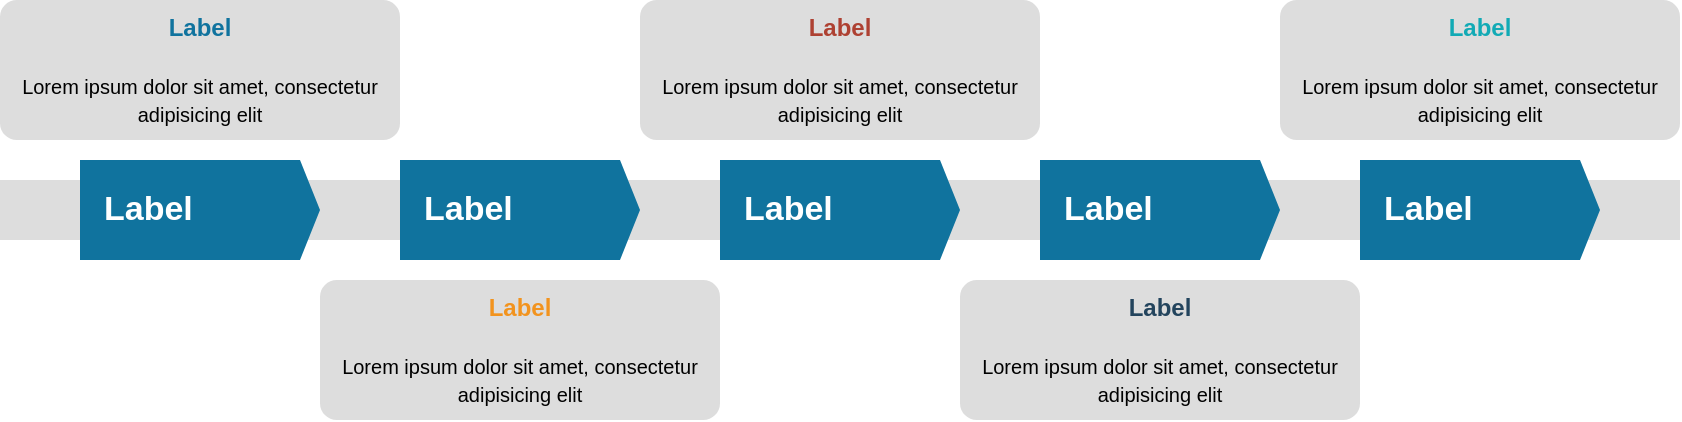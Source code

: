 <mxfile version="10.9.2" type="github"><diagram name="Page-1" id="d9b1e647-80fa-b4a2-5024-87a742678bcc"><mxGraphModel dx="1072" dy="570" grid="1" gridSize="10" guides="1" tooltips="1" connect="1" arrows="1" fold="1" page="1" pageScale="1" pageWidth="1100" pageHeight="850" background="#ffffff" math="0" shadow="0"><root><mxCell id="0"/><mxCell id="1" parent="0"/><mxCell id="bgORaAebS3ZOclzNAUPu-40" value="" style="fillColor=#dddddd;rounded=0;strokeColor=none;" vertex="1" parent="1"><mxGeometry x="20" y="120" width="840" height="30" as="geometry"/></mxCell><mxCell id="bgORaAebS3ZOclzNAUPu-41" value="Label" style="shape=mxgraph.infographic.ribbonSimple;notch1=0;notch2=10;notch=0;html=1;fillColor=#10739E;strokeColor=none;shadow=0;fontSize=17;fontColor=#FFFFFF;align=left;spacingLeft=10;fontStyle=1;" vertex="1" parent="1"><mxGeometry x="60" y="110" width="120" height="50" as="geometry"/></mxCell><mxCell id="bgORaAebS3ZOclzNAUPu-42" value="Label" style="shape=mxgraph.infographic.ribbonSimple;notch1=0;notch2=10;notch=0;html=1;fillColor=#10739E;strokeColor=none;shadow=0;fontSize=17;fontColor=#FFFFFF;align=left;spacingLeft=10;fontStyle=1;" vertex="1" parent="1"><mxGeometry x="220" y="110" width="120" height="50" as="geometry"/></mxCell><mxCell id="bgORaAebS3ZOclzNAUPu-43" value="Label" style="shape=mxgraph.infographic.ribbonSimple;notch1=0;notch2=10;notch=0;html=1;fillColor=#10739E;strokeColor=none;shadow=0;fontSize=17;fontColor=#FFFFFF;align=left;spacingLeft=10;fontStyle=1;" vertex="1" parent="1"><mxGeometry x="380" y="110" width="120" height="50" as="geometry"/></mxCell><mxCell id="bgORaAebS3ZOclzNAUPu-44" value="Label" style="shape=mxgraph.infographic.ribbonSimple;notch1=0;notch2=10;notch=0;html=1;fillColor=#10739E;strokeColor=none;shadow=0;fontSize=17;fontColor=#FFFFFF;align=left;spacingLeft=10;fontStyle=1;" vertex="1" parent="1"><mxGeometry x="540" y="110" width="120" height="50" as="geometry"/></mxCell><mxCell id="bgORaAebS3ZOclzNAUPu-45" value="Label" style="shape=mxgraph.infographic.ribbonSimple;notch1=0;notch2=10;notch=0;html=1;fillColor=#10739E;strokeColor=none;shadow=0;fontSize=17;fontColor=#FFFFFF;align=left;spacingLeft=10;fontStyle=1;" vertex="1" parent="1"><mxGeometry x="700" y="110" width="120" height="50" as="geometry"/></mxCell><mxCell id="bgORaAebS3ZOclzNAUPu-46" value="&lt;font style=&quot;font-size: 10px&quot;&gt;&lt;font style=&quot;font-size: 12px&quot; color=&quot;#10739E&quot;&gt;&lt;b&gt;Label&lt;/b&gt;&lt;/font&gt;&lt;br&gt;&lt;br&gt;&lt;font size=&quot;1&quot;&gt;Lorem ipsum dolor sit amet, consectetur adipisicing elit&lt;/font&gt;&lt;/font&gt;" style="rounded=1;strokeColor=none;fillColor=#DDDDDD;align=center;arcSize=12;verticalAlign=top;whiteSpace=wrap;html=1;fontSize=12;" vertex="1" parent="1"><mxGeometry x="20" y="30" width="200" height="70" as="geometry"/></mxCell><mxCell id="bgORaAebS3ZOclzNAUPu-47" value="&lt;font style=&quot;font-size: 10px&quot;&gt;&lt;font style=&quot;font-size: 12px&quot; color=&quot;#F2931E&quot;&gt;&lt;b&gt;Label&lt;/b&gt;&lt;/font&gt;&lt;br&gt;&lt;br&gt;&lt;font size=&quot;1&quot;&gt;Lorem ipsum dolor sit amet, consectetur adipisicing elit&lt;/font&gt;&lt;/font&gt;" style="rounded=1;strokeColor=none;fillColor=#DDDDDD;align=center;arcSize=12;verticalAlign=top;whiteSpace=wrap;html=1;fontSize=12;" vertex="1" parent="1"><mxGeometry x="180" y="170" width="200" height="70" as="geometry"/></mxCell><mxCell id="bgORaAebS3ZOclzNAUPu-48" value="&lt;font style=&quot;font-size: 10px&quot;&gt;&lt;font style=&quot;font-size: 12px&quot; color=&quot;#AE4132&quot;&gt;&lt;b&gt;Label&lt;/b&gt;&lt;/font&gt;&lt;br&gt;&lt;br&gt;&lt;font size=&quot;1&quot;&gt;Lorem ipsum dolor sit amet, consectetur adipisicing elit&lt;/font&gt;&lt;/font&gt;" style="rounded=1;strokeColor=none;fillColor=#DDDDDD;align=center;arcSize=12;verticalAlign=top;whiteSpace=wrap;html=1;fontSize=12;" vertex="1" parent="1"><mxGeometry x="340" y="30" width="200" height="70" as="geometry"/></mxCell><mxCell id="bgORaAebS3ZOclzNAUPu-49" value="&lt;font style=&quot;font-size: 10px&quot;&gt;&lt;font style=&quot;font-size: 12px&quot; color=&quot;#23445D&quot;&gt;&lt;b&gt;Label&lt;/b&gt;&lt;/font&gt;&lt;br&gt;&lt;br&gt;&lt;font size=&quot;1&quot;&gt;Lorem ipsum dolor sit amet, consectetur adipisicing elit&lt;/font&gt;&lt;/font&gt;" style="rounded=1;strokeColor=none;fillColor=#DDDDDD;align=center;arcSize=12;verticalAlign=top;whiteSpace=wrap;html=1;fontSize=12;" vertex="1" parent="1"><mxGeometry x="500" y="170" width="200" height="70" as="geometry"/></mxCell><mxCell id="bgORaAebS3ZOclzNAUPu-50" value="&lt;font style=&quot;font-size: 10px&quot;&gt;&lt;font style=&quot;font-size: 12px&quot; color=&quot;#12AAB5&quot;&gt;&lt;b&gt;Label&lt;/b&gt;&lt;/font&gt;&lt;br&gt;&lt;br&gt;&lt;font size=&quot;1&quot;&gt;Lorem ipsum dolor sit amet, consectetur adipisicing elit&lt;/font&gt;&lt;/font&gt;" style="rounded=1;strokeColor=none;fillColor=#DDDDDD;align=center;arcSize=12;verticalAlign=top;whiteSpace=wrap;html=1;fontSize=12;" vertex="1" parent="1"><mxGeometry x="660" y="30" width="200" height="70" as="geometry"/></mxCell></root></mxGraphModel></diagram></mxfile>
